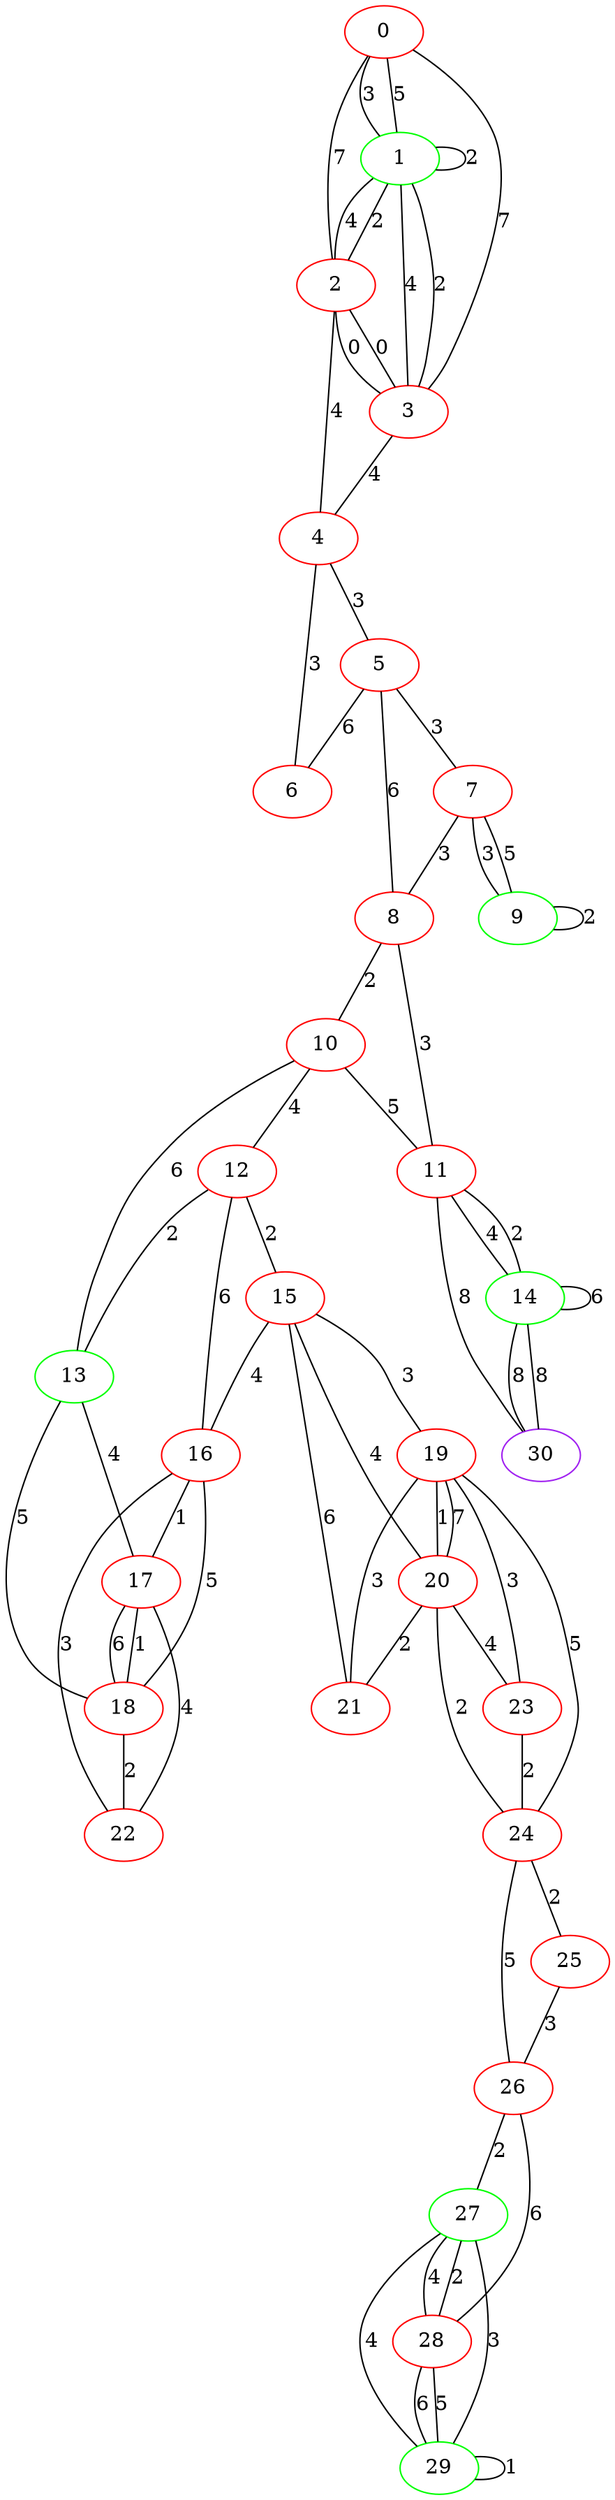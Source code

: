 graph "" {
0 [color=red, weight=1];
1 [color=green, weight=2];
2 [color=red, weight=1];
3 [color=red, weight=1];
4 [color=red, weight=1];
5 [color=red, weight=1];
6 [color=red, weight=1];
7 [color=red, weight=1];
8 [color=red, weight=1];
9 [color=green, weight=2];
10 [color=red, weight=1];
11 [color=red, weight=1];
12 [color=red, weight=1];
13 [color=green, weight=2];
14 [color=green, weight=2];
15 [color=red, weight=1];
16 [color=red, weight=1];
17 [color=red, weight=1];
18 [color=red, weight=1];
19 [color=red, weight=1];
20 [color=red, weight=1];
21 [color=red, weight=1];
22 [color=red, weight=1];
23 [color=red, weight=1];
24 [color=red, weight=1];
25 [color=red, weight=1];
26 [color=red, weight=1];
27 [color=green, weight=2];
28 [color=red, weight=1];
29 [color=green, weight=2];
30 [color=purple, weight=4];
0 -- 1  [key=0, label=3];
0 -- 1  [key=1, label=5];
0 -- 2  [key=0, label=7];
0 -- 3  [key=0, label=7];
1 -- 1  [key=0, label=2];
1 -- 2  [key=0, label=4];
1 -- 2  [key=1, label=2];
1 -- 3  [key=0, label=4];
1 -- 3  [key=1, label=2];
2 -- 3  [key=0, label=0];
2 -- 3  [key=1, label=0];
2 -- 4  [key=0, label=4];
3 -- 4  [key=0, label=4];
4 -- 5  [key=0, label=3];
4 -- 6  [key=0, label=3];
5 -- 8  [key=0, label=6];
5 -- 6  [key=0, label=6];
5 -- 7  [key=0, label=3];
7 -- 8  [key=0, label=3];
7 -- 9  [key=0, label=3];
7 -- 9  [key=1, label=5];
8 -- 10  [key=0, label=2];
8 -- 11  [key=0, label=3];
9 -- 9  [key=0, label=2];
10 -- 11  [key=0, label=5];
10 -- 12  [key=0, label=4];
10 -- 13  [key=0, label=6];
11 -- 30  [key=0, label=8];
11 -- 14  [key=0, label=4];
11 -- 14  [key=1, label=2];
12 -- 16  [key=0, label=6];
12 -- 13  [key=0, label=2];
12 -- 15  [key=0, label=2];
13 -- 17  [key=0, label=4];
13 -- 18  [key=0, label=5];
14 -- 30  [key=0, label=8];
14 -- 30  [key=1, label=8];
14 -- 14  [key=0, label=6];
15 -- 16  [key=0, label=4];
15 -- 20  [key=0, label=4];
15 -- 19  [key=0, label=3];
15 -- 21  [key=0, label=6];
16 -- 17  [key=0, label=1];
16 -- 18  [key=0, label=5];
16 -- 22  [key=0, label=3];
17 -- 18  [key=0, label=1];
17 -- 18  [key=1, label=6];
17 -- 22  [key=0, label=4];
18 -- 22  [key=0, label=2];
19 -- 24  [key=0, label=5];
19 -- 23  [key=0, label=3];
19 -- 20  [key=0, label=1];
19 -- 20  [key=1, label=7];
19 -- 21  [key=0, label=3];
20 -- 23  [key=0, label=4];
20 -- 24  [key=0, label=2];
20 -- 21  [key=0, label=2];
23 -- 24  [key=0, label=2];
24 -- 25  [key=0, label=2];
24 -- 26  [key=0, label=5];
25 -- 26  [key=0, label=3];
26 -- 27  [key=0, label=2];
26 -- 28  [key=0, label=6];
27 -- 28  [key=0, label=4];
27 -- 28  [key=1, label=2];
27 -- 29  [key=0, label=3];
27 -- 29  [key=1, label=4];
28 -- 29  [key=0, label=5];
28 -- 29  [key=1, label=6];
29 -- 29  [key=0, label=1];
}
